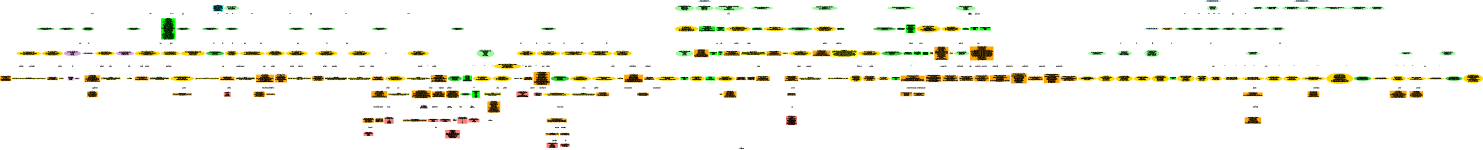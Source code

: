 // Copyright (c) 2019 Jeff Boody
//
// Permission is hereby granted, free of charge, to any person obtaining a
// copy of this software and associated documentation files (the "Software"),
// to deal in the Software without restriction, including without limitation
// the rights to use, copy, modify, merge, publish, distribute, sublicense,
// and/or sell copies of the Software, and to permit persons to whom the
// Software is furnished to do so, subject to the following conditions:
//
// The above copyright notice and this permission notice shall be included
// in all copies or substantial portions of the Software.
//
// THE SOFTWARE IS PROVIDED "AS IS", WITHOUT WARRANTY OF ANY KIND, EXPRESS OR
// IMPLIED, INCLUDING BUT NOT LIMITED TO THE WARRANTIES OF MERCHANTABILITY,
// FITNESS FOR A PARTICULAR PURPOSE AND NONINFRINGEMENT. IN NO EVENT SHALL THE
// AUTHORS OR COPYRIGHT HOLDERS BE LIABLE FOR ANY CLAIM, DAMAGES OR OTHER
// LIABILITY, WHETHER IN AN ACTION OF CONTRACT, TORT OR OTHERWISE, ARISING FROM,
// OUT OF OR IN CONNECTION WITH THE SOFTWARE OR THE USE OR OTHER DEALINGS IN
// THE SOFTWARE.

// sudo apt-get install graphviz
// xdot vkk.dot
digraph VULKAN_KIT
{
	label="Vulkan Kit";
	fontsize=20;
	size="10,1";
	ratio=fill;

	// handles
	VkPipelineLayout      [shape=box, fillcolor=yellow, style=filled, label="VkPipelineLayout\nA pipeline layout describes the complete set of uniform data that can be\naccessed by the pipeline. The pipeline layout consists of descriptor set layouts\nand push constant ranges (zero or more of each).\nA push constant is a uniform variable in a shader that can be used\njust like a member of a uniform block but is declared in the shader\nwith a push_constant modifier. Push constants are owned by Vulkan and\ncan be pushed into the pipeline directly from the command buffer\nrather than being backed by memory."];
	VkPipeline            [shape=box, fillcolor=yellow, style=filled, label="VkPipeline\nSee CH6"];
	VkDescriptorSetLayout [shape=box, fillcolor=yellow, style=filled, label="VkDescriptorSetLayout\nA descriptor set layout is defined by an array of zero or more descriptor\nbindings. Each individual binding represents a resource such as a\nuniform or sampler. The resource binding number corresponds to the same\nbinding number in the shader stages."];
	VkShaderModule        [shape=box, fillcolor=yellow, style=filled, label="VkShaderModule\nA shader module contains shader code defined in SPIR-V format."];
	VkCommandBuffer       [shape=box, fillcolor=yellow, style=filled, label="VkCommandBuffer\nCommand buffers are used to record commands that can subsequently be submitted to a device queue."];
	VkFramebuffer         [shape=box, fillcolor=yellow, style=filled, label="VkFramebuffer\nFramebuffers represent a collection of specific image attachments that\na render pass uses."];
	VkImageView           [shape=box, fillcolor=yellow, style=filled, label="VkImageView\nAn ImageView object represents a contiguous range of an image\nwith additional metadata to interpret the data."];
	VkDeviceMemory        [shape=box, fillcolor=yellow, style=filled, label="VkDeviceMemory\nA Vulkan device operates on data that must be stored in device memory\nwhich may be physically separate from CPU accessible memory"];
	VkImage               [shape=box, fillcolor=yellow, style=filled, label="VkImage\nImages represent multidimensional arrays of data\nwhich can be used for various purposes including\nattachments and textures."];
	VkInstance            [shape=box, fillcolor=yellow, style=filled, label="VkInstance\nAn instance is the top level handle to the Vulkan API which\nis used to enumerate physical devices attached and\nto create the window surface."];
	VkPhysicalDevice      [shape=box, fillcolor=yellow, style=filled, label="VkPhysicalDevice\nA physical device is a handle to the GPU that can be used to\nquery physical device properties, features and extensions\nand to create a logical device."];
	VkDevice              [shape=box, fillcolor=yellow, style=filled, label="VkDevice\nThe logical device for a particular physical device that\nrepresents a particular configuration of the physical device\nand queue(s) for submitting commands."];
	VkSurfaceKHR          [shape=box, fillcolor=yellow, style=filled, label="VkSurfaceKHR"];
	VkQueue               [shape=box, fillcolor=yellow, style=filled, label="VkQueue\nA queue is used to submit commands to its corresponding logical device."];
	VkPipelineCache       [shape=box, fillcolor=yellow, style=filled, label="VkPipelineCache\nA pipeline cache allows the result of the pipeline construction to be\nreused between pipelines and and between runs of the application.\ne.g. by storing compiled shaders in the pipeline cache data"];
	VkCommandPool         [shape=box, fillcolor=yellow, style=filled, label="VkCommandPool\nCommand pools are used to optimize allocations of command buffers.\nOperations involving command pools are NOT thread safe."];
	VkDescriptorPool      [shape=box, fillcolor=yellow, style=filled, label="VkDescriptorPool\nDescriptor pools are used to optimize allocations of descriptor sets.\nOperations involving descriptor pools are NOT thread safe."];
	VkFence               [shape=box, fillcolor=yellow, style=filled];
	VkSwapchainKHR        [shape=box, fillcolor=yellow, style=filled];
	VkRenderPass          [shape=box, fillcolor=yellow, style=filled, label="VkRenderPass\nA render pass describes how the collection of framebuffer attachments\nare used across the rendering subpasses."];
	VkSemaphore           [shape=box, fillcolor=yellow, style=filled];
	VkDescriptorSet       [shape=box, fillcolor=yellow, style=filled];
	VkBuffer              [shape=box, fillcolor=yellow, style=filled];
	VkSampler             [shape=box, fillcolor=yellow, style=filled];

	// SDL handles
	SDL_Window [shape=box, fillcolor=plum, style=filled];

	// enums
	VkImageAspectFlags    [shape=box, fillcolor=salmon, style=filled, label="VkImageAspectFlags\n(VK_IMAGE_ASPECT_*_BIT)\nCOLOR\nDEPTH\nSTENCIL"];
	VkImageLayout         [shape=box, fillcolor=salmon, style=filled, label="VkImageLayout\n(VK_IMAGE_LAYOUT_)\nUNDEFINED\nGENERAL\nCOLOR_ATTACHMENT\nDEPTH_STENCIL_ATTACHMENT_OPTIMAL\nDEPTH_STENCIL_READ_ONLY_OPTIMAL\nSHADER_READ_ONLY_OPTIMAL\nTRANSFER_SRC_OPTIMAL\nTRANSFER_DST_OPTIMAL\nPREINITIALIZED\nPRESENT_SRC_KHR"];
	VkMemoryPropertyFlags [shape=box, fillcolor=salmon, style=filled, label="VkMemoryPropertyFlags\n(VK_MEMORY_PROPERTY_*_BIT)\nDEVICE\nHOST_VISIBLE\nHOST_COHERENT\nHOST_CACHED\nLAZILY_ALLOCATED"];
	VkQueueFlags          [shape=box, fillcolor=salmon, style=filled, label="VkQueueFlags\n(VK_QUEUE_*_BIT)\nGRAPHICS\nCOMPUTE\nTRANSFER\nSPARSE_BINDING"];
	VkMemoryHeapFlagBits  [shape=box, fillcolor=salmon, style=filled, label="VkMemoryHeapFlagBits\n(VK_MEMORY_HEAP_*_BIT)\nDEVICE_LOCAL\nMULTI_INSTANCE"];
	VkDescriptorType      [shape=box, fillcolor=salmon, style=filled, label="VkDescriptorType\n(VK_DESCRIPTOR_TYPE_)\nSAMPLER\nSAMPLED_IMAGE\nCOMBINED_IMAGE_SAMPLER\nSTORAGE_IMAGE\nUNIFORM_TEXEL_BUFFER\nSTORAGE_TEXEL_BUFFER\nUNIFORM_BUFFER\nSTORAGE_BUFFER\nUNIFORM_BUFFER_DYNAMIC\nSTORAGE_BUFFER_DYNAMIC\nINPUT_ATTACHMENT"];
	VkPresentModeKHR      [shape=box, fillcolor=salmon, style=filled, label="VkPresentModeKHR\n(VK_PRESENT_MODE_*_KHR)\nIMMEDIATE\nMAILBOX\nFIFO\nFIFO_RELAXED\nSHARED_DEMAND_REFRESH\nSHARED_CONTINUOUS_REFRESH"];
	VkSharingMode         [shape=box, fillcolor=salmon, style=filled, label="VkSharingMode\n(VK_SHARING_MODE_)\nEXCLUSIVE\nCONCURRENT"];
	VkPipelineBindPoint   [shape=box, fillcolor=salmon, style=filled, label="VkPipelineBindPoint\n(VK_PIPELINE_BIND_POINT_*)\nGRAPHICS\nCOMPUTE"];
	VkAttachmentLoadOp    [shape=box, fillcolor=salmon, style=filled, label="VkAttachmentLoadOp\n(VK_ATTACHMENT_LOAD_OP_*)\nLOAD\nCLEAR\nDONT_CARE"];
	VkAttachmentStoreOp   [shape=box, fillcolor=salmon, style=filled, label="VkAttachmentStoreOp\n(VK_ATTACHMENT_STORE_OP_*)\nSTORE\nDONT_CARE"];
	VkSampleCountFlagBits [shape=box, fillcolor=salmon, style=filled, label="VkSampleCountFlagBits\n(VK_SAMPLE_COUNT_*_BIT)\n1\n2\n4\n8\n16\n32\n64"];
	VkImageViewType       [shape=box, fillcolor=salmon, style=filled, label="VkImageViewType\n(VK_IMAGE_VIEW_TYPE_*)\n1D\n2D\n3D\nCUBE\n1D_ARRAY\n2D_ARRAY\nCUBE_ARRAY"];

	// SDL enums
	SDL_WINDOW [shape=box, fillcolor=plum, style=filled, label="SDL_WINDOW_*\nFULLSCREEN\nRESIZABLE\nVULKAN\nSHOWN"];

	// vkk structures
	vkk_engine_t               [shape=box, fillcolor=green, style=filled, label="vkk_engine_t\nstruct android_app* app;\nSDL_Window* window;\nVkInstance instance;\nVkSurfaceKHR surface;\nVkPhysicalDevice physical_device;\nVkDevice device;\nuint32_t queue_family_index;\nVkQueue queue;\nVkPipelineCache pipeline_cache;\nVkCommandPool command_pool;\nuint32_t swapchain_frame;\nVkFormat swapchain_format;\nVkExtent2D swapchain_extent;\nVkColorSpaceKHR swapchain_color_space;\nuint32_t swapchain_image_count;\nVkSwapchainKHR swapchain;\nVkImage* swapchain_images;\nVkFence* swapchain_fences;\nVkRenderPass render_pass;\nint depth_transition;\nVkImage depth_image;\nVkDeviceMemory depth_memory;\nVkImageView depth_image_view;\nVkImageView* framebuffer_image_views;\nVkFramebuffer* framebuffers;\nVkCommandBuffer* command_buffers;\nuint32_t semaphore_index;\nVkSemaphore* semaphore_acquire;\nVkSemaphore* semaphore_submit;\ncc_map_t* shader_modules;"];
	vkk_buffer_t               [shape=box, fillcolor=green, style=filled, label="vkk_buffer_t\nint dynamic;\nsize_t size;\nVkBuffer* buffer;\nVkDeviceMemory* memory;"];
	vkk_image_t                [shape=box, fillcolor=green, style=filled, label="vkk_image_t\nuint32_t width;\nuint32_t height;\nint format;\nint transition;\nVkImage image;\nVkDeviceMemory memory;\nVkImageView image_view;"];
	vkk_sampler_t              [shape=box, fillcolor=green, style=filled, label="vkk_sampler_t\nVkSampler sampler;"];
	vkk_uniformSet_t           [shape=box, fillcolor=green, style=filled, label="vkk_uniformSet_t\nVkDescriptorSet* ds_array;\nvkk_uniformSetFactory_t* usf;"];
	vkk_uniformSetFactory_t    [shape=box, fillcolor=green, style=filled, label="vkk_uniformSetFactory_t\nint dynamic;\nuint32_t ds_available;\nVkDescriptorSetLayout ds_layout;\ncc_list_t* dp_list;\ncc_list_t* us_list;\nchar type_count[VKK_UNIFORM_TYPE_COUNT];"];
	vkk_pipelineLayout_t       [shape=box, fillcolor=green, style=filled, label="vkk_pipelineLayout_t\nVkPipelineLayout pl;"];
	vkk_graphicsPipeline_t     [shape=box, fillcolor=green, style=filled, label="vkk_graphicsPipeline_t\nVkPipeline pipeline;"];
	vkk_graphicsPipelineInfo_t [shape=box, fillcolor=green, style=filled, label="vkk_graphicsPipelineInfo_t\nvkk_pipelineLayout_t* pl;\nconst char* vs;\nconst char* fs;\nuint32_t vb_count;\nvkk_vertexBufferInfo_t* vbi;\nint primitive;\nint primitive_restart;\nint cull_back;\nint depth_test;\nint depth_write;\nint blend_mode;"];
	VKK_BUFFER_USAGE           [shape=box, fillcolor=green, style=filled, label="VKK_BUFFER_USAGE\nUNIFORM\nVERTEX\nCOUNT"];
	VKK_BLEND_MODE             [shape=box, fillcolor=green, style=filled, label="VKK_BLEND_MODE\nDISABLED\nONE_MINUS_SRC_ALPHA"];
	VKK_PRIMITIVE              [shape=box, fillcolor=green, style=filled, label="VKK_PRIMITIVE\nTRIANGLE_LIST\nTRIANGLE_STRIP\nTRIANGLE_FAN"];
	VKK_VERTEX_FORMAT          [shape=box, fillcolor=green, style=filled, label="VKK_VERTEX_FORMAT\nFLOAT\nINT\nSHORT"];
	VKK_INDEX_TYPE             [shape=box, fillcolor=green, style=filled, label="VKK_INDEX_TYPE\nUSHORT\nUINT"];
	VKK_STAGE                  [shape=box, fillcolor=green, style=filled, label="VKK_STAGE\nDEPTH\nVS\nFS\nVSFS"];
	VKK_UNIFORM_TYPE           [shape=box, fillcolor=green, style=filled, label="VKK_UNIFORM_TYPE\nBUFFER\nSAMPLER\nCOUNT"];
	VKK_IMAGE_FORMAT           [shape=box, fillcolor=green, style=filled, label="VKK_IMAGE_FORMAT\nRGBA4444\nRGB565\nRGBA5551\nR8\nRG88\nRGB888\nRGBA8888\nDEPTH\nCOUNT"];
	VKK_SAMPLER_FILTER         [shape=box, fillcolor=green, style=filled, label="VKK_SAMPLER_FILTER\nNEAREST\nLINEAR\nCOUNT"];
	VKK_SAMPLER_MIPMAP_MODE    [shape=box, fillcolor=green, style=filled, label="VKK_SAMPLER_MIPMAP_MODE\nNEAREST\nLINEAR\nCOUNT"];
	vkk_vertexBufferInfo_t     [shape=box, fillcolor=green, style=filled, label="vkk_vertexBufferInfo_t\nuint32_t location;\nuint32_t components;\nint format;"];
	vkk_uniformBinding_t       [shape=box, fillcolor=green, style=filled, label="vkk_uniformBinding_t\nuint32_t binding;\nint type;\nint stage;\nvkk_sampler_t* sampler;"];

	// my app structures
	my_app_t [shape=box, fillcolor=cyan, style=filled, label="my_app_t\nvkk_engine_t* engine;\nvkk_buffer_t* uniform_buffer;\nvkk_buffer_t* vertex_buffer;\nvkk_image_t* texture_image;\nvkk_uniformSetFactory_t* usf;\nvkk_uniformSet_t* us;\nvkk_pipelineLayout_t* pl;\nvkk_graphicsPipeline_t* gp;\n"];

	// structures
	VkPipelineLayoutCreateInfo             [shape=box, fillcolor=orange, style=filled, label="VkPipelineLayoutCreateInfo\nVkStructureType sType;\nconst void* pNext;\nVkPipelineLayoutCreateFlags flags;\nuint32_t setLayoutCount;\nconst VkDescriptorSetLayout* pSetLayouts;\nuint32_t pushConstantRangeCount;\nconst VkPushConstantRange* pPushConstantRanges;"];
	VkPipelineDynamicStateCreateInfo       [shape=box, fillcolor=orange, style=filled, label="VkPipelineDynamicStateCreateInfo\nVkStructureType sType;\nconst void* pNext;\nVkPipelineDynamicStateCreateFlags flags;\nuint32_t dynamicStateCount;\nconst VkDynamicState* pDynamicStates;"];
	VkPipelineColorBlendStateCreateInfo    [shape=box, fillcolor=orange, style=filled, label="VkPipelineColorBlendStateCreateInfo\nVkStructureType sType;\nconst void* pNext;\nVkPipelineColorBlendStateCreateFlags flags;\nVkBool32 logicOpEnable;\nVkLogicOp logicOp;\nuint32_t attachmentCount;\nconst VkPipelineColorBlendAttachmentState* pAttachments;\nfloat blendConstants[4];"];
	VkPipelineDepthStencilStateCreateInfo  [shape=box, fillcolor=orange, style=filled, label="VkPipelineDepthStencilStateCreateInfo\nVkStructureType sType;\nconst void* pNext;\nVkPipelineDepthStencilStateCreateFlags flags;\nVkBool32 depthTestEnable;\nVkBool32 depthWriteEnable;\nVkCompareOp depthCompareOp;\nVkBool32 depthBoundsTestEnable;\nVkBool32 stencilTestEnable;\nVkStencilOpState front;\nVkStencilOpState back;\nfloat minDepthBounds;\nfloat maxDepthBounds;"];
	VkPipelineMultisampleStateCreateInfo   [shape=box, fillcolor=orange, style=filled, label="VkPipelineMultisampleStateCreateInfo\nVkStructureType sType;\nconst void* pNext;\nVkPipelineMultisampleStateCreateFlags flags;\nVkSampleCountFlagBits rasterizationSamples;\nVkBool32 sampleShadingEnable;\nfloat minSampleShading;\nconst VkSampleMask(uint32_t)* pSampleMask;\nVkBool32 alphaToCoverageEnable;\nVkBool32 alphaToOneEnable;"];
	VkPipelineRasterizationStateCreateInfo [shape=box, fillcolor=orange, style=filled, label="VkPipelineRasterizationStateCreateInfo\nVkStructureType sType;\nconst void* pNext;\nVkPipelineRasterizationStateCreateFlags flags;\nVkBool32 depthClampEnable;\nVkBool32 rasterizerDiscardEnable;\nVkPolygonMode polygonMode;\nVkCullModeFlags cullMode;\nVkFrontFace frontFace;\nVkBool32 depthBiasEnable;\nfloat depthBiasConstantFactor;\nfloat depthBiasClamp;\nfloat depthBiasSlopeFactor;\nfloat lineWidth;"];
	VkPipelineViewportStateCreateInfo      [shape=box, fillcolor=orange, style=filled, label="VkPipelineViewportStateCreateInfo\nVkStructureType sType;\nconst void* pNext;\nVkPipelineViewportStateCreateFlags flags;\nuint32_t viewportCount;\nconst VkViewport* pViewports;\nuint32_t scissorCount;\nconst VkRect2D* pScissors;"];
	VkPipelineTessellationStateCreateInfo  [shape=box, fillcolor=orange, style=filled, label="VkPipelineTessellationStateCreateInfo\nVkStructureType sType;\nconst void* pNext;\nVkPipelineTessellationStateCreateFlags flags;\nuint32_t patchControlPoints;"];
	VkPipelineInputAssemblyStateCreateInfo [shape=box, fillcolor=orange, style=filled, label="VkPipelineInputAssemblyStateCreateInfo\nVkStructureType sType;\nconst void* pNext;\nVkPipelineInputAssemblyStateCreateFlags flags;\nVkPrimitiveTopology topology;\nVkBool32 primitiveRestartEnable;"];
	VkPipelineVertexInputStateCreateInfo   [shape=box, fillcolor=orange, style=filled, label="VkPipelineVertexInputStateCreateInfo\nVkStructureType sType;\nconst void* pNext;\nVkPipelineVertexInputStateCreateFlags flags;\nuint32_t vertexBindingDescriptionCount;\nconst VkVertexInputBindingDescription* pVertexBindingDescriptions;\nuint32_t vertexAttributeDescriptionCount;\nconst VkVertexInputAttributeDescription* pVertexAttributeDescriptions;"];
	VkPipelineShaderStageCreateInfo        [shape=box, fillcolor=orange, style=filled, label="VkPipelineShaderStageCreateInfo\nVkStructureType sType;\nconst void* pNext;\nVkPipelineShaderStageCreateFlags flags;\nVkShaderStageFlagBits stage;\nVkShaderModule module;\nconst char* pName;\nconst VkSpecializationInfo* pSpecializationInfo;"];
	VkGraphicsPipelineCreateInfo           [shape=box, fillcolor=orange, style=filled, label="VkGraphicsPipelineCreateInfo\nVkStructureType sType;\nconst void* pNext;\nVkPipelineCreateFlags flags;\nuint32_t stageCount;\nconst VkPipelineShaderStageCreateInfo* pStages;\nconst VkPipelineVertexInputStateCreateInfo* pVertexInputState;\nconst VkPipelineInputAssemblyStateCreateInfo* pInputAssemblyState;\nconst VkPipelineTessellationStateCreateInfo* pTessellationState;\nconst VkPipelineViewportStateCreateInfo* pViewportState;\nconst VkPipelineRasterizationStateCreateInfo* pRasterizationState;\nconst VkPipelineMultisampleStateCreateInfo* pMultisampleState;\nconst VkPipelineDepthStencilStateCreateInfo* pDepthStencilState;\nconst VkPipelineColorBlendStateCreateInfo* pColorBlendState;\nconst VkPipelineDynamicStateCreateInfo* pDynamicState;\nVkPipelineLayout layout;\nVkRenderPass renderPass;\nuint32_t subpass;\nVkPipeline basePipelineHandle;\nint32_t basePipelineIndex;"];
	VkDescriptorSetLayoutBinding           [shape=box, fillcolor=orange, style=filled, label="VkDescriptorSetLayoutBinding\nuint32_t binding;\nVkDescriptorType descriptorType;\nuint32_t descriptorCount;\nVkShaderStageFlags stageFlags;\nconst VkSampler* pImmutableSamplers;"];
	VkDescriptorSetLayoutCreateInfo        [shape=box, fillcolor=orange, style=filled, label="VkDescriptorSetLayoutCreateInfo\nVkStructureType sType;\nconst void* pNext;\nVkDescriptorSetLayoutCreateFlags flags;\nuint32_t bindingCount;\nconst VkDescriptorSetLayoutBinding* pBindings;"];
	VkShaderModuleCreateInfo               [shape=box, fillcolor=orange, style=filled, label="VkShaderModuleCreateInfo\nVkStructureType sType;\nconst void* pNext;\nVkShaderModuleCreateFlags flags;\nsize_t codeSize;\nconst uint32_t* pCode;"];
	VkCommandBufferAllocateInfo            [shape=box, fillcolor=orange, style=filled, label="VkCommandBufferAllocateInfo\nsType\nVkStructureType sType;\nconst void* pNext;\nVkCommandPool commandPool;\nVkCommandBufferLevel level;\nuint32_t commandBufferCount;"];
	VkFramebufferCreateInfo                [shape=box, fillcolor=orange, style=filled, label="VkFramebufferCreateInfo\nsType\nVkStructureType sType;\nconst void* pNext;\nVkFramebufferCreateFlags flags;\nVkRenderPass renderPass;\nuint32_t attachmentCount;\nconst VkImageView* pAttachments;\nuint32_t width;\nuint32_t height;\nuint32_t layers;"];
	VkMemoryRequirements                   [shape=box, fillcolor=orange, style=filled, label="VkMemoryRequirements\nVkDeviceSize(uint64_t) size;\nVkDeviceSize(uint64_t) alignment;\nuint32_t memoryTypeBits;"];
	VkImageSubresourceRange                [shape=box, fillcolor=orange, style=filled, label="VkImageSubresourceRange\nVkImageAspectFlags aspectMask;\nuint32_t baseMipLevel;\nuint32_t levelCount;\nuint32_t baseArrayLayer;\nuint32_t layerCount;"];
	VkComponentMapping                     [shape=box, fillcolor=orange, style=filled, label="VkComponentMapping\nVkComponentSwizzle r;\nVkComponentSwizzle g;\nVkComponentSwizzle b;\nVkComponentSwizzle a;"];
	VkImageViewCreateInfo                  [shape=box, fillcolor=orange, style=filled, label="VkImageViewCreateInfo\nVkStructureType sType;\nconst void* pNext;\nVkImageViewCreateFlags flags;\nVkImage image;\nVkImageViewType viewType;\nVkFormat format;\nVkComponentMapping components;\nVkImageSubresourceRange subresourceRange;"];
	VkMemoryAllocateInfo                   [shape=box, fillcolor=orange, style=filled, label="VkMemoryAllocateInfo\nVkStructureType sType;\nconst void* pNext;\nVkDeviceSize(uint64_t) allocationSize;\nuint32_t memoryTypeIndex;"];
	VkImageCreateInfo                      [shape=box, fillcolor=orange, style=filled, label="VkImageCreateInfo\nVkStructureType sType;\nconst void* pNext;\nVkImageCreateFlags flags;\nVkImageType imageType;\nVkFormat format;\nVkExtent3D extent;\nuint32_t mipLevels;\nuint32_t arrayLayers;\nVkSampleCountFlagBits samples;\nVkImageTiling tiling;\nVkImageUsageFlags usage;\nVkSharingMode sharingMode;\nuint32_t queueFamilyIndexCount;\nconst uint32_t* pQueueFamilyIndices;\nVkImageLayout initialLayout;"];
	VkAttachmentReference                  [shape=box, fillcolor=orange, style=filled, label="VkAttachmentReference\nuint32_t attachment; (index into VkRenderPassCreateInfo.pAttachments)\nVkImageLayout layout;"];
	VkSubpassDependency                    [shape=box, fillcolor=orange, style=filled, label="VkSubpassDependency\nuint32_t srcSubpass;\nuint32_t dstSubpass;\nVkPipelineStageFlags srcStageMask;\nVkPipelineStageFlags dstStageMask;\nVkAccessFlags srcAccessMask;\nVkAccessFlags dstAccessMask;\nVkDependencyFlags dependencyFlags;"];
	VkSubpassDescription                   [shape=box, fillcolor=orange, style=filled, label="VkSubpassDescription\nVkSubpassDescriptionFlags flags;\nVkPipelineBindPoint pipelineBindPoint;\nuint32_t inputAttachmentCount;\nconst VkAttachmentReference* pInputAttachments;\nuint32_t colorAttachmentCount;\nconst VkAttachmentReference* pColorAttachments;\nconst VkAttachmentReference* pResolveAttachments;\nconst VkAttachmentReference* pDepthStencilAttachment;\nuint32_t preserveAttachmentCount;\nconst uint32_t* pPreserveAttachments;"];
	VkAttachmentDescription                [shape=box, fillcolor=orange, style=filled, label="VkAttachmentDescription\nVkAttachmentDescriptionFlags flags;\nVkFormat format;\nVkSampleCountFlagBits samples;\nVkAttachmentLoadOp loadOp;\nVkAttachmentStoreOp storeOp;\nVkAttachmentLoadOp stencilLoadOp;\nVkAttachmentStoreOp stencilStoreOp;\nVkImageLayout initialLayout;\nVkImageLayout finalLayout;"];
	VkRenderPassCreateInfo                 [shape=box, fillcolor=orange, style=filled, label="VkRenderPassCreateInfo\nVkStructureType sType;\nconst void* pNext;\nVkRenderPassCreateFlags flags;\nuint32_t attachmentCount;\nconst VkAttachmentDescription* pAttachments;\nuint32_t subpassCount;\nconst VkSubpassDescription* pSubpasses;\nuint32_t dependencyCount;\nconst VkSubpassDependency* pDependencies;"];
	VkSurfaceFormatKHR                     [shape=box, fillcolor=orange, style=filled, label="VkSurfaceFormatKHR\nVkFormat format;\nVkColorSpaceKHR colorSpace;"];
	VkSurfaceCapabilitiesKHR               [shape=box, fillcolor=orange, style=filled, label="VkSurfaceCapabilitiesKHR\nuint32_t minImageCount;\nuint32_t maxImageCount;\nVkExtent2D currentExtent;\nVkExtent2D minImageExtent;\nVkExtent2D maxImageExtent;\nuint32_t maxImageArrayLayers;\nVkSurfaceTransformFlagsKHR supportedTransforms;\nVkSurfaceTransformFlagBitsKHR currentTransform;\nVkCompositeAlphaFlagsKHR supportedCompositeAlpha;\nVkImageUsageFlags supportedUsageFlags;"];
	VkInstanceCreateInfo                   [shape=box, fillcolor=orange, style=filled, label="VkInstanceCreateInfo\nVkStructureType sType;\nconst void* pNext;\nVkInstanceCreateFlags flags;\nconst VkApplicationInfo* pApplicationInfo;\nuint32_t enabledLayerCount;\nconst char* const* ppEnabledLayerNames;\nuint32_t enabledExtensionCount;\nconst char* const* ppEnabledExtensionNames;"];
	VkApplicationInfo                      [shape=box, fillcolor=orange, style=filled, label="VkApplicationInfo\nVkStructureType sType;\nconst void* pNext;\nconst char* pApplicationName;\nuint32_t applicationVersion;\nconst char* pEngineName;\nuint32_t engineVersion;\nuint32_t apiVersion;"];
	VkPhysicalDeviceFeatures               [shape=box, fillcolor=orange, style=filled, label="VkPhysicalDeviceFeatures"];
	VkPhysicalDeviceMemoryProperties       [shape=box, fillcolor=orange, style=filled, label="VkPhysicalDeviceMemoryProperties\nuint32_t memoryTypeCount;\nVkMemoryType memoryTypes[VK_MAX_MEMORY_TYPES];\nuint32_t memoryHeapCount;\nVkMemoryHeap memoryHeaps[VK_MAX_MEMORY_HEAPS];"]
	VkMemoryType                           [shape=box, fillcolor=orange, style=filled, label="VkMemoryType\nVkMemoryPropertyFlags propertyFlags;\nuint32_t heapIndex;"];
	VkMemoryHeap                           [shape=box, fillcolor=orange, style=filled, label="VkMemoryHeap\nVkDeviceSize(uint64_t) size;\nVkMemoryHeapFlags flags;"];
	VkQueueFamilyProperties                [shape=box, fillcolor=orange, style=filled, label="VkQueueFamilyProperties\nVkQueueFlags queueFlags;\nuint32_t queueCount;\nuint32_t timestampValidBits;\nVkExtent3D minImageTransferGranularity;"];
	VkDeviceCreateInfo                     [shape=box, fillcolor=orange, style=filled, label="VkDeviceCreateInfo\nVkStructureType sType;\nconst void* pNext;\nVkDeviceCreateFlags flags;\nuint32_t queueCreateInfoCount;\nconst VkDeviceQueueCreateInfo* pQueueCreateInfos;\nuint32_t enabledLayerCount;\nconst char* const* ppEnabledLayerNames;\nuint32_t enabledExtensionCount;\nconst char* const* ppEnabledExtensionNames;\nconst VkPhysicalDeviceFeatures* pEnabledFeatures;"];
	VkDeviceQueueCreateInfo                [shape=box, fillcolor=orange, style=filled, label="VkDeviceQueueCreateInfo\nVkStructureType sType;\nconst void* pNext;\nVkDeviceQueueCreateFlags flags;\nuint32_t queueFamilyIndex;\nuint32_t queueCount;\nconst float* pQueuePriorities;"];
	VkExtensionProperties                  [shape=box, fillcolor=orange, style=filled, label="VkExtensionProperties\nchar extensionName[VK_MAX_EXTENSION_NAME_SIZE];\nuint32_t specVersion;"];
	VkAndroidSurfaceCreateInfoKHR          [shape=box, fillcolor=orange, style=filled, label="VkAndroidSurfaceCreateInfoKHR\nVkStructureType sType;\nconst void* pNext;\nVkAndroidSurfaceCreateFlagsKHR flags;\nstruct ANativeWindow* window;"];
	VkPipelineCacheCreateInfo              [shape=box, fillcolor=orange, style=filled, label="VkPipelineCacheCreateInfo\nVkStructureType sType;\nconst void* pNext;\nVkPipelineCacheCreateFlags flags;\nsize_t initialDataSize;\nconst void* pInitialData;"];
	VkCommandPoolCreateInfo                [shape=box, fillcolor=orange, style=filled, label="VkCommandPoolCreateInfo\nVkStructureType sType;\nconst void* pNext;\nVkCommandPoolCreateFlags flags;\nuint32_t queueFamilyIndex;"];
	VkDescriptorPoolCreateInfo             [shape=box, fillcolor=orange, style=filled, label="VkDescriptorPoolCreateInfo\nVkStructureType sType;\nconst void* pNext;\nVkDescriptorPoolCreateFlags flags;\nuint32_t maxSets;\nuint32_t poolSizeCount;\nconst VkDescriptorPoolSize* pPoolSizes;"];
	VkDescriptorPoolSize                   [shape=box, fillcolor=orange, style=filled, label="VkDescriptorPoolSize\nVkDescriptorType type;\nuint32_t descriptorCount;"];
	VkSwapchainCreateInfoKHR               [shape=box, fillcolor=orange, style=filled, label="VkSwapchainCreateInfoKHR\nVkStructureType sType;\nconst void* pNext;\nVkSwapchainCreateFlagsKHR flags;\nVkSurfaceKHR surface;\nuint32_t minImageCount;\nVkFormat imageFormat;\nVkColorSpaceKHR imageColorSpace;\nVkExtent2D imageExtent;\nuint32_t imageArrayLayers;\nVkImageUsageFlags imageUsage;\nVkSharingMode imageSharingMode;\nuint32_t queueFamilyIndexCount;\nconst uint32_t* pQueueFamilyIndices;\nVkSurfaceTransformFlagBitsKHR preTransform;\nVkCompositeAlphaFlagBitsKHR compositeAlpha;\nVkPresentModeKHR presentMode;\nVkBool32 clipped;\nVkSwapchainKHR oldSwapchain;"];
	VkFenceCreateInfo                      [shape=box, fillcolor=orange, style=filled, label="VkFenceCreateInfo\nVkStructureType sType;\nconst void* pNext;\nVkFenceCreateFlags flags;"];
	VkSemaphoreCreateInfo                  [shape=box, fillcolor=orange, style=filled, label="VkSemaphoreCreateInfo\nVkStructureType sType;\nconst void* pNext;\nVkSemaphoreCreateFlags flags;"];
	VkSamplerCreateInfo                    [shape=box, fillcolor=orange, style=filled, label="VkSamplerCreateInfo\nVkStructureType sType;\nconst void* pNext;\nVkSamplerCreateFlags flags;\nVkFilter magFilter;\nVkFilter minFilter;\nVkSamplerMipmapMode mipmapMode;\nVkSamplerAddressMode addressModeU;\nVkSamplerAddressMode addressModeV;\nVkSamplerAddressMode addressModeW;\nfloat mipLodBias;\nVkBool32 anisotropyEnable;\nfloat maxAnisotropy;\nVkBool32 compareEnable;\nVkCompareOp compareOp;\nfloat minLod;\nfloat maxLod;\nVkBorderColor borderColor;\nVkBool32 unnormalizedCoordinates;"];
	VkPresentInfoKHR                       [shape=box, fillcolor=orange, style=filled, label="VkPresentInfoKHR\nVkStructureType sType;\nconst void* pNext;\nuint32_t waitSemaphoreCount;\nconst VkSemaphore* pWaitSemaphores;\nuint32_t swapchainCount;\nconst VkSwapchainKHR* pSwapchains;\nconst uint32_t* pImageIndices;\nVkResult* pResults;"];
	VkSubmitInfo                           [shape=box, fillcolor=orange, style=filled, label=" VkSubmitInfo\nVkStructureType sType;\nconst void* pNext;\nuint32_t waitSemaphoreCount;\nconst VkSemaphore* pWaitSemaphores;\nconst VkPipelineStageFlags* pWaitDstStageMask;\nuint32_t commandBufferCount;\nconst VkCommandBuffer* pCommandBuffers;\nuint32_t signalSemaphoreCount;\nconst VkSemaphore* pSignalSemaphores;"];
	VkRenderPassBeginInfo                  [shape=box, fillcolor=orange, style=filled, label="VkRenderPassBeginInfo\nVkStructureType sType;\nconst void* pNext;\nVkRenderPass renderPass;\nVkFramebuffer framebuffer;\nVkRect2D renderArea;\nuint32_t clearValueCount;\nconst VkClearValue* pClearValues;"];
	VkCommandBufferBeginInfo               [shape=box, fillcolor=orange, style=filled, label="VkCommandBufferBeginInfo\nVkStructureType sType;\nconst void* pNext;\nVkCommandBufferUsageFlags flags;\nconst VkCommandBufferInheritanceInfo* pInheritanceInfo;"];
	VkCommandBufferInheritanceInfo         [shape=box, fillcolor=orange, style=filled, label="VkCommandBufferInheritanceInfo\nVkStructureType sType;\nconst void* pNext;\nVkRenderPass renderPass;\nuint32_t subpass;\nVkFramebuffer framebuffer;\nVkBool32 occlusionQueryEnable;\nVkQueryControlFlags queryFlags;\nVkQueryPipelineStatisticFlags pipelineStatistics;"];
	VkDescriptorSetAllocateInfo            [shape=box, fillcolor=orange, style=filled, label="VkDescriptorSetAllocateInfo\nVkStructureType sType;\nconst void* pNext;\nVkDescriptorPool descriptorPool;\nuint32_t uniformSetCount;\nconst VkDescriptorSetLayout* pSetLayouts;"];
	VkDescriptorBufferInfo                 [shape=box, fillcolor=orange, style=filled, label="VkDescriptorBufferInfo\nVkBuffer buffer;\nVkDeviceSize offset;\nVkDeviceSize range;"];
	VkDescriptorImageInfo                  [shape=box, fillcolor=orange, style=filled, label="VkDescriptorImageInfo\nVkSampler sampler;\nVkImageView imageView;\nVkImageLayout imageLayout;"];
	VkWriteDescriptorSet                   [shape=box, fillcolor=orange, style=filled, label="VkWriteDescriptorSet\nVkStructureType sType;\nconst void* pNext;\nVkDescriptorSet dstSet;\nuint32_t dstBinding;\nuint32_t dstArrayElement;\nuint32_t descriptorCount;\nVkDescriptorType descriptorType;\nconst VkDescriptorImageInfo* pImageInfo;\nconst VkDescriptorBufferInfo* pBufferInfo;\nconst VkBufferView* pTexelBufferView;"];
	VkBufferCreateInfo                     [shape=box, fillcolor=orange, style=filled, label="VkBufferCreateInfo\nVkStructureType sType;\nconst void* pNext;\nVkBufferCreateFlags flags;\nVkDeviceSize size;\nVkBufferUsageFlags usage;\nVkSharingMode sharingMode;\nuint32_t queueFamilyIndexCount;\nconst uint32_t* pQueueFamilyIndices;"];
	VkVertexInputBindingDescription        [shape=box, fillcolor=orange, style=filled, label="VkVertexInputBindingDescription\nuint32_t binding;\nuint32_t stride;\nVkVertexInputRate inputRate;"];
	VkVertexInputAttributeDescription      [shape=box, fillcolor=orange, style=filled, label="VkVertexInputAttributeDescription\nuint32_t location;\nuint32_t binding;\nVkFormat format;\nuint32_t offset;"];

	// functions
	vkCreatePipelineLayout                    [fillcolor=gold, style=filled, label="VkResult vkCreatePipelineLayout(\nVkDevice device,\nconst VkPipelineLayoutCreateInfo* pCreateInfo,\nconst VkAllocationCallbacks* pAllocator,\nVkPipelineLayout* pPipelineLayout);"];
	vkCreateGraphicsPipelines                 [fillcolor=gold, style=filled, label="VkResult vkCreateGraphicsPipelines(\nVkDevice device,\nVkPipelineCache pipelineCache,\nuint32_t createInfoCount,\nconst VkGraphicsPipelineCreateInfo* pCreateInfos,\nconst VkAllocationCallbacks* pAllocator,\nVkPipeline* pPipelines);"];
	vkCreateDescriptorSetLayout               [fillcolor=gold, style=filled, label="VkResult vkCreateDescriptorSetLayout(\nVkDevice device,\nconst VkDescriptorSetLayoutCreateInfo* pCreateInfo,\nconst VkAllocationCallbacks* pAllocator,\nVkDescriptorSetLayout* pSetLayout);"];
	vkCreateShaderModule                      [fillcolor=gold, style=filled, label="VkResult vkCreateShaderModule(\nVkDevice device,\nconst VkShaderModuleCreateInfo* pCreateInfo,\nconst VkAllocationCallbacks* pAllocator;\nVkShaderModule* pShaderModule);"];
	vkAllocateCommandBuffers                  [fillcolor=gold, style=filled, label="VkResult vkAllocateCommandBuffers(\nVkDevice device,\nconst VkCommandBufferAllocateInfo* pAllocateInfo,\nVkCommandBuffer* pCommandBuffers);"];
	vkCreateFramebuffer                       [fillcolor=gold, style=filled, label="VkResult vkCreateFramebuffer(\nVkDevice device,\nconst VkFramebufferCreateInfo* pCreateInfo,\nconst VkAllocationCallbacks* pAllocator,\nVkFramebuffer* pFramebuffer);"];
	vkGetImageMemoryRequirements              [fillcolor=gold, style=filled, label="void vkGetImageMemoryRequirements(\nVkDevice device,\nVkImage image,\nVkMemoryRequirements* pMemoryRequirements);"];
	vkBindImageMemory                         [fillcolor=gold, style=filled, label="VkResult vkBindImageMemory(\nVkDevice device,\nVkImage image,\nVkDeviceMemory memory,\nVkDeviceSize(uint64_t) memoryOffset);"];
	vkCreateImageView                         [fillcolor=gold, style=filled, label="VkResult vkCreateImageView(\nVkDevice device,\nconst VkImageViewCreateInfo* pCreateInfo,\nconst VkAllocationCallbacks* pAllocator,\nVkImageView* pView);"];
	vkAllocateMemory                          [fillcolor=gold, style=filled, label="VkResult vkAllocateMemory(\nVkDevice device,\nconst VkMemoryAllocateInfo* pAllocateInfo,\nconst VkAllocationCallbacks* pAllocator,\nVkDeviceMemory* pMemory);"];
	vkGetPhysicalDeviceSurfaceCapabilitiesKHR [fillcolor=gold, style=filled, label="VkResult vkGetPhysicalDeviceSurfaceCapabilitiesKHR(\nVkPhysicalDevice physicalDevice,\nVkSurfaceKHR surface,\nVkSurfaceCapabilitiesKHR* pSurfaceCapabilities);"];
	vkGetSwapchainImagesKHR                   [fillcolor=gold, style=filled, label="VkResult vkGetSwapchainImagesKHR(\nVkDevice device,\nVkSwapchainKHR swapchain,\nuint32_t* pSwapchainImageCount,\nVkImage* pSwapchainImages);"];
	vkGetPhysicalDeviceSurfaceFormatsKHR      [fillcolor=gold, style=filled, label="VkResult vkGetPhysicalDeviceSurfaceFormatsKHR(\nVkPhysicalDevice physicalDevice,\nVkSurfaceKHR surface,\nuint32_t* pSurfaceFormatCount,\nVkSurfaceFormatKHR* pSurfaceFormats);"];
	vkCreateInstance                          [fillcolor=gold, style=filled, label="VkResult vkCreateInstance(\nconst VkInstanceCreateInfo* pCreateInfo,\nconst VkAllocationCallbacks* pAllocator,\nVkInstance* pInstance);"];
	vkEnumeratePhysicalDevices                [fillcolor=gold, style=filled, label="VkResult vkEnumeratePhysicalDevices(\nVkInstance instance,\nuint32_t* pPhysicalDeviceCount,\nVkPhysicalDevice* pPhysicalDevices);"];
	vkGetPhysicalDeviceMemoryProperties       [fillcolor=gold, style=filled, label="void vkGetPhysicalDeviceMemoryProperties(\nVkPhysicalDevice physicalDevice,\nVkPhysicalDeviceMemoryProperties* pMemoryProperties);"];
	vkGetPhysicalDeviceQueueFamilyProperties  [fillcolor=gold, style=filled, label="void vkGetPhysicalDeviceQueueFamilyProperties(\nVkPhysicalDevice physicalDevice,\nuint32_t* pQueueFamilyPropertyCount,\nVkQueueFamilyProperties* pQueueFamilyProperties);"];
	vkCreateDevice                            [fillcolor=gold, style=filled, label="VkResult vkCreateDevice(\nVkPhysicalDevice physicalDevice,\nconst VkDeviceCreateInfo* pCreateInfo,\nconst VkAllocationCallbacks* pAllocator,\nVkDevice* pDevice);"];
	vkEnumerateDeviceExtensionProperties      [fillcolor=gold, style=filled, label="VkResult vkEnumerateDeviceExtensionProperties(\nVkPhysicalDevice physicalDevice,\nconst char* pLayerName,\nuint32_t* pPropertyCount,\nVkExtensionProperties* pProperties);"];
	vkDeviceWaitIdle                          [fillcolor=gold, style=filled, label="VkResult vkDeviceWaitIdle(\nVkDevice device);"];
	vkCreateAndroidSurfaceKHR                 [fillcolor=gold, style=filled, label="VkResult vkCreateAndroidSurfaceKHR(\nVkInstance instance,\nconst VkAndroidSurfaceCreateInfoKHR* pCreateInfo,\nconst VkAllocationCallbacks* pAllocator,\nVkSurfaceKHR* pSurface);"];
	vkGetPhysicalDeviceSurfaceSupportKHR      [fillcolor=gold, style=filled, label="VkResult vkGetPhysicalDeviceSurfaceSupportKHR(\nVkPhysicalDevice physicalDevice,\nuint32_t queueFamilyIndex,\nVkSurfaceKHR surface,\nVkBool32* pSupported);"];
	vkGetDeviceQueue                          [fillcolor=gold, style=filled, label="void vkGetDeviceQueue(\nVkDevice device,\nuint32_t queueFamilyIndex,\nuint32_t queueIndex,\nVkQueue* pQueue);"]
	vkCreatePipelineCache                     [fillcolor=gold, style=filled, label="VkResult vkCreatePipelineCache(\nVkDevice device,\nconst VkPipelineCacheCreateInfo* pCreateInfo,\nconst VkAllocationCallbacks* pAllocator,\nVkPipelineCache* pPipelineCache);"];
	vkCreateCommandPool                       [fillcolor=gold, style=filled, label="VkResult vkCreateCommandPool(\nVkDevice device,\nconst VkCommandPoolCreateInfo* pCreateInfo,\nconst VkAllocationCallbacks* pAllocator,\nVkCommandPool* pCommandPool);"];
	vkCreateDescriptorPool                    [fillcolor=gold, style=filled, label="VkResult vkCreateDescriptorPool(\nVkDevice device,\nconst VkDescriptorPoolCreateInfo* pCreateInfo,\nconst VkAllocationCallbacks* pAllocator,\nVkDescriptorPool* pDescriptorPool);"];
	vkCreateSwapchainKHR                      [fillcolor=gold, style=filled, label="VkResult vkCreateSwapchainKHR(\nVkDevice device,\nconst VkSwapchainCreateInfoKHR* pCreateInfo,\nconst VkAllocationCallbacks* pAllocator,\nVkSwapchainKHR* pSwapchain);"];
	vkGetPhysicalDeviceSurfacePresentModesKHR [fillcolor=gold, style=filled, label="VkResult vkGetPhysicalDeviceSurfacePresentModesKHR(\nVkPhysicalDevice physicalDevice,\nVkSurfaceKHR surface,\nuint32_t* pPresentModeCount,\nVkPresentModeKHR* pPresentModes);"];
	vkCreateFence                             [fillcolor=gold, style=filled, label="VkResult vkCreateFence(\nVkDevice device,\nconst VkFenceCreateInfo* pCreateInfo,\nconst VkAllocationCallbacks* pAllocator,\nVkFence* pFence);"];
	vkCreateImage                             [fillcolor=gold, style=filled, label="VkResult vkCreateImage(\nVkDevice device,\nconst VkImageCreateInfo* pCreateInfo,\nconst VkAllocationCallbacks* pAllocator,\nVkImage* pImage);"];
	vkCreateSemaphore                         [fillcolor=gold, style=filled, label="VkResult vkCreateSemaphore(\nVkDevice device,\nconst VkSemaphoreCreateInfo* pCreateInfo,\nconst VkAllocationCallbacks* pAllocator,\nVkSemaphore* pSemaphore);"];
	vkCreateRenderPass                        [fillcolor=gold, style=filled, label="VkResult vkCreateRenderPass(\nVkDevice device,\nconst VkRenderPassCreateInfo* pCreateInfo,\nconst VkAllocationCallbacks* pAllocator,\nVkRenderPass* pRenderPass);"];
	vkCreateSampler                           [fillcolor=gold, style=filled, label="VkResult vkCreateSampler(\nVkDevice device,\nconst VkSamplerCreateInfo* pCreateInfo,\nconst VkAllocationCallbacks* pAllocator,\nVkSampler* pSampler);"];
	vkCmdBindPipeline                         [fillcolor=gold, style=filled, label="void vkCmdBindPipeline(\nVkCommandBuffer commandBuffer,\nVkPipelineBindPoint pipelineBindPoint,\nVkPipeline pipeline);"];
	vkCmdBindDescriptorSets                   [fillcolor=gold, style=filled, label="void vkCmdBindDescriptorSets(\nVkCommandBuffer commandBuffer,\nVkPipelineBindPoint pipelineBindPoint,\nVkPipelineLayout layout,\nuint32_t firstSet,\nuint32_t descriptorCount,\nconst VkDescriptorSet* pDescriptorSets,\nuint32_t dynamicOffsetCount,\nconst uint32_t* pDynamicOffsets);"];
	vkCmdBindVertexBuffers                    [fillcolor=gold, style=filled, label="void vkCmdBindVertexBuffers(\nVkCommandBuffer commandBuffer,\nuint32_t firstBinding,\nuint32_t bindingCount,\nconst VkBuffer* pBuffers,\nconst VkDeviceSize* pOffsets);"];
	vkCmdBindIndexBuffer                      [fillcolor=gold, style=filled, label="void vkCmdBindIndexBuffer(\nVkCommandBuffer commandBuffer,\nVkBuffer buffer,\nVkDeviceSize offset,\nVkIndexType indexType);"];
	vkCmdDraw                                 [fillcolor=gold, style=filled, label="void vkCmdDraw(\nVkCommandBuffer commandBuffer,\nuint32_t vertexCount,\nuint32_t instanceCount,\nuint32_t firstVertex,\nuint32_t firstInstance);"];
	vkCmdDrawIndexed                          [fillcolor=gold, style=filled, label="void vkCmdDrawIndexed(\nVkCommandBuffer commandBuffer,\nuint32_t indexCount,\nuint32_t instanceCount,\nuint32_t firstIndex,\nint32_t vertexOffset,\nuint32_t firstInstance);"];
	vkAcquireNextImageKHR                     [fillcolor=gold, style=filled, label="VkResult vkAcquireNextImageKHR(\nVkDevice device,\nVkSwapchainKHR swapchain,\nuint64_t timeout,\nVkSemaphore semaphore,\nVkFence fence,\nuint32_t* pImageIndex);"];
	vkWaitForFences                           [fillcolor=gold, style=filled, label="VkResult vkWaitForFences(\nVkDevice device,\nuint32_t fenceCount,\nconst VkFence* pFences,\nVkBool32 waitAll,\nuint64_t timeout);"];
	vkResetFences                             [fillcolor=gold, style=filled, label="VkResult vkResetFences(\nVkDevice device,\nuint32_t fenceCount,\nconst VkFence* pFences);"];
	vkResetCommandBuffer                      [fillcolor=gold, style=filled, label="VkResult vkResetCommandBuffer(\nVkCommandBuffer commandBuffer,\nVkCommandBufferResetFlags flags);"];
	vkBeginCommandBuffer                      [fillcolor=gold, style=filled, label="VkResult vkBeginCommandBuffer(\nVkCommandBuffer commandBuffer,\nconst VkCommandBufferBeginInfo* pBeginInfo);"];
	vkCmdSetViewport                          [fillcolor=gold, style=filled, label="void vkCmdSetViewport(\nVkCommandBuffer commandBuffer,\nuint32_t firstViewport,\nuint32_t viewportCount,\nconst VkViewport* pViewports);"];
	vkCmdSetScissor                           [fillcolor=gold, style=filled, label="void vkCmdSetScissor(\nVkCommandBuffer commandBuffer,\nuint32_t firstScissor,\nuint32_t scissorCount,\nconst VkRect2D* pScissors);"];
	vkCmdBeginRenderPass                      [fillcolor=gold, style=filled, label="void vkCmdBeginRenderPass(\nVkCommandBuffer commandBuffer,\nconst VkRenderPassBeginInfo* pRenderPassBegin,\nVkSubpassContents contents);"];
	vkEndCommandBuffer                        [fillcolor=gold, style=filled, label="VkResult vkEndCommandBuffer(\nVkCommandBuffer commandBuffer);"];
	vkQueueSubmit                             [fillcolor=gold, style=filled, label="VkResult vkQueueSubmit(\nVkQueue queue,\nuint32_t submitCount,\nconst VkSubmitInfo* pSubmits,\nVkFence fence);"];
	vkQueuePresentKHR                         [fillcolor=gold, style=filled, label="VkResult vkQueuePresentKHR(\nVkQueue queue,\nconst VkPresentInfoKHR* pPresentInfo);"];
	vkCmdPipelineBarrier                      [fillcolor=gold, style=filled, label="void vkCmdPipelineBarrier(\nVkCommandBuffer commandBuffer,\nVkPipelineStageFlags srcStageMask,\nVkPipelineStageFlags dstStageMask,\nVkDependencyFlags dependencyFlags,\nuint32_t memoryBarrierCount,\nconst VkMemoryBarrier* pMemoryBarriers,\nuint32_t bufferMemoryBarrierCount,\nconst VkBufferMemoryBarrier* pBufferMemoryBarriers,\nuint32_t imageMemoryBarrierCount,\nconst VkImageMemoryBarrier* pImageMemoryBarriers);"];
	vkMapMemory                               [fillcolor=gold, style=filled, label="VkResult vkMapMemory(\nVkDevice device,\nVkDeviceMemory memory,\nVkDeviceSize offset,\nVkDeviceSize size,\nVkMemoryMapFlags flags,\nvoid** ppData);"];
	vkUnmapMemory                             [fillcolor=gold, style=filled, label="void vkUnmapMemory(\nVkDevice device,\nVkDeviceMemory memory);"];
	vkAllocateDescriptorSets                  [fillcolor=gold, style=filled, label="VkResult vkAllocateDescriptorSets(\nVkDevice device,\nconst VkDescriptorSetAllocateInfo* pAllocateInfo,\nVkDescriptorSet* pDescriptorSets);"];
	vkUpdateDescriptorSets                    [fillcolor=gold, style=filled, label="void vkUpdateDescriptorSets(\nVkDevice device,\nuint32_t descriptorWriteCount,\nconst VkWriteDescriptorSet* pDescriptorWrites,\nuint32_t descriptorCopyCount,\nconst VkCopyDescriptorSet* pDescriptorCopies);"];
	vkCreateBuffer                            [fillcolor=gold, style=filled, label="VkResult vkCreateBuffer(\nVkDevice device,\nconst VkBufferCreateInfo* pCreateInfo,\nconst VkAllocationCallbacks* pAllocator,\nVkBuffer* pBuffer);"];
	vkBindBufferMemory                        [fillcolor=gold, style=filled, label="VkResult vkBindBufferMemory(\nVkDevice device,\nVkBuffer buffer,\nVkDeviceMemory memory,\nVkDeviceSize memoryOffset);"];
	vkGetBufferMemoryRequirements             [fillcolor=gold, style=filled, label="void vkGetBufferMemoryRequirements(\nVkDevice device,\nVkBuffer buffer,\nVkMemoryRequirements* pMemoryRequirements);"];
	vkCmdEndRenderPass                        [fillcolor=gold, style=filled, label="void vkCmdEndRenderPass(\nVkCommandBuffer commandBuffer);"];

	// my app functions
	my_app_new    [fillcolor=skyblue, style=filled, label="my_app_t* my_app_new(void);"];
	my_app_delete [fillcolor=skyblue, style=filled, label="void my_app_delete(my_app_t** _self);"];
	my_app_resize [fillcolor=skyblue, style=filled, label="void my_app_resize(my_app_t* self);"];
	my_app_draw   [fillcolor=skyblue, style=filled, label="void my_app_draw(my_app_t* self);"];

	// vkk functions
	vkk_engine_new                     [fillcolor=palegreen, style=filled, label="vkk_engine_t* vkk_engine_new(\nvoid* app,\nconst char* app_name,\nuint32_t app_version);"];
	vkk_engine_resize                  [fillcolor=palegreen, style=filled, label="int vkk_engine_resize(\nvkk_engine_t* self,\nuint32_t* _width,\nuint32_t* _height);"];
	vkk_engine_initSDL                 [fillcolor=limegreen, style=filled, label="int vkk_engine_initSDL(\nvkk_engine_t* self,\nconst char* app_name);"];
	vkk_engine_newInstance             [fillcolor=limegreen, style=filled, label="int vkk_engine_newInstance(\nvkk_engine_t* self);"];
	vkk_engine_newSurface              [fillcolor=limegreen, style=filled, label="int vkk_engine_newSurface(\nvkk_engine_t* self);"];
	vkk_engine_getPhysicalDevice       [fillcolor=limegreen, style=filled, label="int vkk_engine_getPhysicalDevice(\nvkk_engine_t* self);"];
	vkk_engine_newDevice               [fillcolor=limegreen, style=filled, label="int vkk_engine_newDevice(\nvkk_engine_t* self);"];
	vkk_engine_newCacheAndPools        [fillcolor=limegreen, style=filled, label="int vkk_engine_newCacheAndPools(\nvkk_engine_t* self);"];
	vkk_engine_newRenderpass           [fillcolor=limegreen, style=filled, label="int vkk_engine_newRenderpass(\nvkk_engine_t* self);"];
	vkk_engine_newSwapchain            [fillcolor=limegreen, style=filled, label="int vkk_engine_newSwapchain(\nvkk_engine_t* self);"];
	vkk_engine_newDepth                [fillcolor=limegreen, style=filled, label="int vkk_engine_newDepth(\nvkk_engine_t* self);"];
	vkk_engine_newFramebuffer          [fillcolor=limegreen, style=filled, label="int vkk_engine_newFramebuffer(\nvkk_engine_t* self);"];
	vkk_engine_newSwapchain2           [fillcolor=limegreen, style=filled, label="int vkk_engine_newSwapchain(\nvkk_engine_t* self);"];
	vkk_engine_newDepth2               [fillcolor=limegreen, style=filled, label="int vkk_engine_newDepth(\nvkk_engine_t* self);"];
	vkk_engine_newFramebuffer2         [fillcolor=limegreen, style=filled, label="int vkk_engine_newFramebuffer(\nvkk_engine_t* self);"];
	vkk_engine_newCommandBuffers       [fillcolor=limegreen, style=filled, label="int vkk_engine_newCommandBuffers(\nvkk_engine_t* self);"];
	vkk_engine_newSemaphores           [fillcolor=limegreen, style=filled, label="int vkk_engine_newSemaphores(\nvkk_engine_t* self);"];
	vkk_engine_deleteSwapchain         [fillcolor=limegreen, style=filled, label="int vkk_engine_deleteSwapchain(\nvkk_engine_t* self);"];
	vkk_engine_deleteDepth             [fillcolor=limegreen, style=filled, label="int vkk_engine_deleteDepth(\nvkk_engine_t* self);"];
	vkk_engine_deleteFramebuffer       [fillcolor=limegreen, style=filled, label="int vkk_engine_deleteFramebuffer(\nvkk_engine_t* self);"];
	vkk_engine_delete                  [fillcolor=palegreen, style=filled, label="void vkk_engine_delete(\nvkk_engine_t** _self);"];
	vkk_engine_getMemoryTypeIndex      [fillcolor=limegreen, style=filled, label="int vkk_engine_getMemoryTypeIndex(\nvkk_engine_t* self,\nuint32_t mt_bits,\nVkFlags mp_flags,\nuint32_t* mt_index);"];
	vkk_engine_hasDeviceExtensions     [fillcolor=limegreen, style=filled, label="int vkk_engine_hasDeviceExtensions(\nvkk_engine_t* self,\nuint32_t count,\nconst char** names);"];
	vkk_engine_importShaderModule      [fillcolor=limegreen, style=filled, label="uint32_t* vkk_engine_importShaderModule(\nvkk_engine_t* self,\nconst char* fname,\nsize_t* size);"];
	vkk_engine_beginFrame              [fillcolor=palegreen, style=filled, label="int vkk_engine_beginFrame(\nvkk_engine_t* self\ncc_vec4f_t* clear_color);"];
	vkk_engine_endFrame                [fillcolor=palegreen, style=filled, label="void vkk_engine_endFrame(\nvkk_engine_t* self);"];
	vkk_engine_beginSemaphore          [fillcolor=limegreen, style=filled, label="void vkk_engine_beginSemaphore(\nvkk_engine_t* self,\nVkSemaphore* semaphore_acquire,\nVkSemaphore* semaphore_submit);"];
	vkk_engine_endSemaphore            [fillcolor=limegreen, style=filled, label="void vkk_engine_endSemaphore(\nvkk_engine_t* self,\nVkSemaphore* semaphore_acquire,\nVkSemaphore* semaphore_submit);"];
	vkk_engine_getShaderModule         [fillcolor=limegreen, style=filled, label="VkShaderModule vkk_engine_getShaderModule(\nvkk_engine_t* self,\nconst char* fname);"];
	vkk_engine_newBuffer               [fillcolor=palegreen, style=filled, label="vkk_buffer_t* vkk_engine_newBuffer(\nvkk_engine_t* self,\nint dynamic,\nint usage,\nsize_t size,\nconst void* buf);"];
	vkk_engine_deleteBuffer            [fillcolor=palegreen, style=filled, label="void vkk_engine_deleteBuffer(\nvkk_engine_t* self,\nvkk_buffer_t** _buffer);"];
	vkk_engine_updateBuffer            [fillcolor=palegreen, style=filled, label="void vkk_engine_updateBuffer(\nvkk_engine_t* self,\nvkk_buffer_t* buffer,\nconst void* buf);"];
	vkk_engine_attachUniformBuffer     [fillcolor=palegreen, style=filled, label="void vkk_engine_attachUniformBuffer(\nvkk_engine_t* self,\nvkk_uniformSet_t* us,\nvkk_buffer_t* buffer,\nuint32_t binding);"];
	vkk_engine_attachUniformSampler    [fillcolor=palegreen, style=filled, label="void vkk_engine_attachUniformSampler(\nvkk_engine_t* self,\nvkk_uniformSet_t* us,\nvkk_sampler_t* sampler,\nvkk_image_t* image,\nuint32_t binding);"];
	vkk_engine_newImage                [fillcolor=palegreen, style=filled, label="vkk_image_t* vkk_engine_newImage(\nvkk_engine_t* self,\nuint32_t width,\nuint32_t height,\nint format,\nint mipmap,\nint stage,\nconst void* pixels);"];
	vkk_engine_deleteImage             [fillcolor=palegreen, style=filled, label="void vkk_engine_deleteImage(\nvkk_engine_t* self,\nvkk_image_t** _image);"];
	vkk_engine_bindUniformSet          [fillcolor=palegreen, style=filled, label="void vkk_engine_bindUniformSet(\nvkk_engine_t* self,\nvkk_pipelineLayout_t* pl,\nvkk_uniformSet_t* us);"];
	vkk_engine_newUniformSetFactory    [fillcolor=palegreen, style=filled, label="vkk_uniformSetFactory_t* vkk_engine_newUniformSetFactory(\nvkk_engine_t* self,\nint dynamic,\nuint32_t count,\nvkk_uniformBinding_t* ub_array);"];
	vkk_engine_deleteUniformSetFactory [fillcolor=palegreen, style=filled, label="void vkk_engine_deleteUniformSetFactory(\nvkk_engine_t* self,\nvkk_uniformSetFactory_t** _usf);"];
	vkk_engine_newUniformSet           [fillcolor=palegreen, style=filled, label="vkk_uniformSet_t* vkk_engine_newUniformSet(\nvkk_engine_t* self,\nvkk_uniformSetFactory_t* usf);"];
	vkk_engine_deleteUniformSet        [fillcolor=palegreen, style=filled, label="void vkk_engine_deleteUniformSet(\nvkk_engine_t* self,\nvkk_uniformSet_t** _us);"];
	vkk_engine_newPipelineLayout       [fillcolor=palegreen, style=filled, label="vkk_pipelineLayout_t* vkk_engine_newPipelineLayout(\nvkk_engine_t* self,\nuint32_t usf_count,\nvkk_uniformSetFactory_t** usf_array);"];
	vkk_engine_deletePipelineLayout    [fillcolor=palegreen, style=filled, label="void vkk_engine_deletePipelineLayout(vkk_engine_t* self,\nvkk_pipelineLayout_t** _pl);"];
	vkk_engine_newGraphicsPipeline     [fillcolor=palegreen, style=filled, label="vkk_graphicsPipeline_t* vkk_engine_newGraphicsPipeline(\nvkk_engine_t* self,\nvkk_graphicsPipelineInfo_t* gpi);"];
	vkk_engine_deleteGraphicsPipeline  [fillcolor=palegreen, style=filled, label="void vkk_engine_deleteGraphicsPipeline(\nvkk_engine_t* self,\nvkk_graphicsPipeline_t** _gp);"];
	vkk_engine_bindGraphicsPipeline    [fillcolor=palegreen, style=filled, label="void vkk_engine_bindGraphicsPipeline(\nvkk_engine_t* self\nvkk_graphicsPipeline_t* gp);"];
	vkk_engine_draw                    [fillcolor=palegreen, style=filled, label="void vkk_engine_draw(\nvkk_engine_t* self,\nuint32_t vertex_count,\nuint32_t vertex_buffer_count,\nvkk_buffer_t** vertex_buffers);"];
	vkk_engine_drawIndexed             [fillcolor=palegreen, style=filled, label="void vkk_engine_drawIndexed(\nvkk_engine_t* self,\nuint32_t vertex_count,\nuint32_t vertex_buffer_count,\nint index_type,\nvkk_buffer_t* index_buffer,\nvkk_buffer_t** vertex_buffers);"];
	vkk_engine_newDescriptorSetPool    [fillcolor=limegreen, style=filled, label="VkDescriptorPool vkk_engine_newDescriptorSetPool(\nvkk_engine_t* self,\nvkk_uniformSetFactory_t* usf);"];
	vkk_engine_uploadImage             [fillcolor=limegreen, style=filled, label="int vkk_engine_uploadImage(\nvkk_engine_t* self,\nvkk_image_t* image,\nint stage,\nconst void* pixels);"];
	vkk_image_size                     [fillcolor=limegreen, style=filled, label="size_t vkk_image_size(\nvkk_image_t* self);"];
	vkk_engine_newSampler              [fillcolor=palegreen, style=filled, label="vkk_sampler_t* vkk_engine_newSampler(\nvkk_engine_t* self,\nint min_filter,\nint mag_filter,\nint mipmap_mode);"];
	vkk_engine_deleteSampler           [fillcolor=palegreen, style=filled, label="void vkk_engine_deleteSampler(\nvkk_engine_t* self,\nvkk_sampler_t** _sampler);"];

	// SDL functions
	SDL_Init                 [fillcolor=plum, style=filled, label="SDL_Init(SDL_INIT_VIDEO);"];
	SDL_CreateWindow         [fillcolor=plum, style=filled, label="SDL_Window* SDL_CreateWindow(\nconst char* title,\nint x, int y,\nint w, int h,\nUint32 flags);"];
	SDL_Vulkan_CreateSurface [fillcolor=plum, style=filled, label="SDL_bool SDL_Vulkan_CreateSurface(\nSDL_Window* window,\nVkInstance instance,\nVkSurfaceKHR* surface);"];

	// parameters
	vkCreateShaderModule                        -> VkShaderModuleCreateInfo                  [label="pCreateInfo"];
	vkCreateRenderPass                          -> VkRenderPass                              [label="pRenderPass"];
	vkCreateRenderPass                          -> VkRenderPassCreateInfo                    [label="pCreateInfo"];
	vkCreateInstance                            -> VkInstance                                [label="pInstance"];
	vkCreateInstance                            -> VkInstanceCreateInfo                      [label="pCreateInfo"];
	VkInstanceCreateInfo                        -> VkApplicationInfo                         [label="pApplicationInfo"];
	vkEnumeratePhysicalDevices                  -> VkPhysicalDevice                          [label="pPhysicalDevices"];
	vkGetPhysicalDeviceMemoryProperties         -> VkPhysicalDeviceMemoryProperties          [label="pMemoryProperties"];
	VkPhysicalDeviceMemoryProperties            -> VkMemoryType                              [label="memoryTypes"];
	VkMemoryType                                -> VkMemoryPropertyFlags                     [label="propertyFlags"];
	VkPhysicalDeviceMemoryProperties            -> VkMemoryHeap                              [label="memoryHeaps"];
	vkGetPhysicalDeviceQueueFamilyProperties    -> VkQueueFamilyProperties                   [label="pQueueFamilyProperties"];
	VkQueueFamilyProperties                     -> VkQueueFlags                              [label="queueFlags"];
	vkCreateDevice                              -> VkDeviceCreateInfo                        [label="pCreateInfo"];
	vkCreateDevice                              -> VkDevice                                  [label="pDevice"];
	VkDeviceCreateInfo                          -> VkDeviceQueueCreateInfo                   [label="pQueueCreateInfos"];
	vkEnumerateDeviceExtensionProperties        -> VkExtensionProperties                     [label="pProperties"];
	VkMemoryHeap                                -> VkMemoryHeapFlagBits                      [label="flags"];
	VkDeviceCreateInfo                          -> VkPhysicalDeviceFeatures                  [label="pEnabledFeatures"];
	vkCreatePipelineCache                       -> VkPipelineCacheCreateInfo                 [label="pCreateInfo"];
	vkCreatePipelineCache                       -> VkPipelineCache                           [label="pPipelineCache"];
	vkCreateCommandPool                         -> VkCommandPoolCreateInfo                   [label="pCreateInfo"];
	vkCreateCommandPool                         -> VkCommandPool                             [label="pCommandPool"];
	vkGetDeviceQueue                            -> VkQueue                                   [label="qQueue"];
	VkDescriptorPoolCreateInfo                  -> VkDescriptorPoolSize                      [label="pPoolSizes"];
	vkCreateDescriptorPool                      -> VkDescriptorPoolCreateInfo                [label="pCreateInfo"];
	vkCreateDescriptorPool                      -> VkDescriptorPool                          [label="pDescriptorPool"];
	VkDescriptorPoolSize                        -> VkDescriptorType                          [label="type"];
	vkCreateSwapchainKHR                        -> VkSwapchainCreateInfoKHR                  [label="pCreateInfo"];
	vkCreateSwapchainKHR                        -> VkSwapchainKHR                            [label="pSwapchain"];
	VkSwapchainCreateInfoKHR                    -> VkSharingMode                             [label="imageSharingMode"];
	VkSwapchainCreateInfoKHR                    -> VkPresentModeKHR                          [label="presentMode"];
	vkGetPhysicalDeviceSurfacePresentModesKHR   -> VkPresentModeKHR                          [label="pPresentModes"];
	vkGetPhysicalDeviceSurfaceFormatsKHR        -> VkSurfaceFormatKHR                        [label="pSurfaceFormats"];
	vkCreateFence                               -> VkFence                                   [label="pFence"];
	vkCreateFence                               -> VkFenceCreateInfo                         [label="pCreateInfo"];
	vkk_engine_new                              -> vkk_engine_t;
	vkk_engine_new                              -> vkk_engine_initSDL                        [label="first (Linux)"];
	vkk_engine_new                              -> vkk_engine_newInstance                    [label="second"];
	vkk_engine_new                              -> vkk_engine_newSurface                     [label="third"];
	vkk_engine_new                              -> vkk_engine_getPhysicalDevice              [label="fourth"];
	vkk_engine_new                              -> vkk_engine_newDevice                      [label="fifth"];
	vkk_engine_new                              -> vkk_engine_newCacheAndPools               [label="sixth"];
	vkk_engine_new                              -> vkk_engine_newSwapchain                   [label="seventh"];
	vkk_engine_new                              -> vkk_engine_newRenderpass                  [label="eighth"];
	vkk_engine_new                              -> vkk_engine_newDepth                       [label="ninth"];
	vkk_engine_new                              -> vkk_engine_newFramebuffer                 [label="tenth"];
	vkk_engine_new                              -> vkk_engine_newCommandBuffers              [label="eleventh"];
	vkk_engine_new                              -> vkk_engine_newSemaphores                  [label="twelfth"];
	vkk_engine_resize                           -> vkDeviceWaitIdle                          [label="first"];
	vkk_engine_resize                           -> vkk_engine_deleteDepth                    [label="second"];
	vkk_engine_resize                           -> vkk_engine_deleteFramebuffer              [label="third"];
	vkk_engine_resize                           -> vkk_engine_deleteSwapchain                [label="fourth"];
	vkk_engine_resize                           -> vkk_engine_newSwapchain2                  [label="fifth"];
	vkk_engine_resize                           -> vkk_engine_newDepth2                      [label="sixth"];
	vkk_engine_resize                           -> vkk_engine_newFramebuffer2                [label="seventh"];
	vkk_engine_getMemoryTypeIndex               -> vkGetPhysicalDeviceMemoryProperties;
	vkk_engine_hasDeviceExtensions              -> vkEnumerateDeviceExtensionProperties;
	vkk_engine_initSDL                          -> SDL_Init                                  [label="first"];
	vkk_engine_initSDL                          -> SDL_CreateWindow                          [label="second"];
	vkk_engine_newInstance                      -> vkCreateInstance;
	vkk_engine_newSurface                       -> SDL_Vulkan_CreateSurface                  [label="(Linux)"];
	vkk_engine_newSurface                       -> vkCreateAndroidSurfaceKHR                 [label="(Android)"];
	vkk_engine_getPhysicalDevice                -> vkEnumeratePhysicalDevices;
	vkk_engine_newDevice                        -> vkk_engine_hasDeviceExtensions            [label="first"];
	vkk_engine_newDevice                        -> vkGetPhysicalDeviceQueueFamilyProperties  [label="second"];
	vkk_engine_newDevice                        -> vkGetPhysicalDeviceSurfaceSupportKHR      [label="third"];
	vkk_engine_newDevice                        -> vkCreateDevice                            [label="fourth"];
	vkk_engine_newDevice                        -> vkGetDeviceQueue                          [label="fifth"];
	vkk_engine_newCacheAndPools                 -> vkCreatePipelineCache                     [label="first"];
	vkk_engine_newCacheAndPools                 -> vkCreateCommandPool                       [label="second"];
	vkk_engine_newSwapchain                     -> vkGetPhysicalDeviceSurfaceCapabilitiesKHR [label="first"];
	vkk_engine_newSwapchain                     -> vkGetPhysicalDeviceSurfaceFormatsKHR      [label="second"];
	vkk_engine_newSwapchain                     -> vkGetPhysicalDeviceSurfacePresentModesKHR [label="third"];
	vkk_engine_newSwapchain                     -> vkCreateSwapchainKHR                      [label="fourth"];
	vkk_engine_newSwapchain                     -> vkGetSwapchainImagesKHR                   [label="fifth"];
	vkk_engine_newSwapchain                     -> vkCreateFence                             [label="sixth"];
	vkk_engine_newRenderpass                    -> vkCreateRenderPass;
	vkk_engine_newDepth                         -> vkk_engine_newImage;
	vkk_engine_newImage                         -> vkCreateImage                             [label="first"];
	vkk_engine_newImage                         -> vkGetImageMemoryRequirements              [label="second"];
	vkk_engine_newImage                         -> vkk_engine_getMemoryTypeIndex             [label="third"];
	vkk_engine_newImage                         -> vkAllocateMemory                          [label="fourth"];
	vkk_engine_newImage                         -> vkBindImageMemory                         [label="fifth"];
	vkk_engine_newImage                         -> vkCreateImageView                         [label="sixth"];
	vkk_engine_newImage                         -> vkk_engine_uploadImage                    [label="seventh"];
	vkk_engine_newImage                         -> vkk_image_t;
	vkk_engine_uploadImage                      -> vkk_image_size;
	vkk_image_t                                 -> VKK_IMAGE_FORMAT                          [label="format"];
	vkk_engine_newFramebuffer                   -> vkCreateImageView                         [label="first"];
	vkk_engine_newFramebuffer                   -> vkCreateFramebuffer                       [label="second"];
	vkk_engine_newCommandBuffers                -> vkAllocateCommandBuffers;
	vkk_engine_newSemaphores                    -> vkCreateSemaphore;
	my_app_new                                  -> my_app_t;
	my_app_new                                  -> vkk_engine_new;
	my_app_new                                  -> vkk_engine_newPipelineLayout;
	my_app_new                                  -> vkk_engine_newGraphicsPipeline;
	my_app_new                                  -> vkk_engine_newUniformSetFactory;
	my_app_new                                  -> vkk_engine_newBuffer;
	my_app_new                                  -> vkk_engine_newImage;
	my_app_new                                  -> vkk_engine_newUniformSet;
	my_app_new                                  -> vkk_engine_attachUniformBuffer;
	my_app_new                                  -> vkk_engine_attachUniformSampler;
	my_app_new                                  -> vkk_engine_newSampler;
	vkk_engine_newPipelineLayout                -> vkk_pipelineLayout_t;
	vkk_engine_newPipelineLayout                -> vkCreatePipelineLayout;
	vkk_engine_newGraphicsPipeline              -> vkk_graphicsPipelineInfo_t;
	vkk_graphicsPipelineInfo_t                  -> VKK_PRIMITIVE  [label="primitive"];
	vkk_graphicsPipelineInfo_t                  -> VKK_BLEND_MODE [label="blend_mode"];
	vkk_graphicsPipelineInfo_t                  -> vkk_vertexBufferInfo_t;
	vkk_vertexBufferInfo_t                      -> VKK_VERTEX_FORMAT [label="format"];
	vkk_engine_newGraphicsPipeline              -> vkk_graphicsPipeline_t;
	vkk_engine_newGraphicsPipeline              -> vkCreateGraphicsPipelines;
	vkk_engine_newGraphicsPipeline              -> vkk_engine_getShaderModule;
	vkk_engine_newDescriptorSetPool             -> vkCreateDescriptorPool;
	vkk_engine_getShaderModule                  -> vkCreateShaderModule;
	vkk_engine_getShaderModule                  -> vkk_engine_importShaderModule;
	my_app_delete                               -> vkk_engine_delete;
	my_app_resize                               -> vkk_engine_resize;
	my_app_draw                                 -> vkk_engine_beginFrame            [label="first"];
	my_app_draw                                 -> vkk_engine_updateBuffer          [label="second"];
	my_app_draw                                 -> vkk_engine_bindGraphicsPipeline  [label="third"];
	my_app_draw                                 -> vkk_engine_bindUniformSet        [label="fourth"];
	my_app_draw                                 -> vkk_engine_draw                  [label="fifth"];
	my_app_draw                                 -> vkk_engine_drawIndexed           [label="fifth"];
	my_app_draw                                 -> vkk_engine_endFrame              [label="sixth"];
	vkk_engine_bindGraphicsPipeline             -> vkCmdBindPipeline;
	vkk_engine_draw                             -> vkCmdBindVertexBuffers;
	vkk_engine_draw                             -> vkCmdDraw;
	vkk_engine_drawIndexed                      -> vkCmdBindIndexBuffer;
	vkk_engine_drawIndexed                      -> vkCmdBindVertexBuffers;
	vkk_engine_drawIndexed                      -> vkCmdDrawIndexed;
	vkk_engine_drawIndexed                      -> VKK_INDEX_TYPE;
	vkk_engine_beginFrame                       -> vkk_engine_beginSemaphore   [label="first"];
	vkk_engine_beginFrame                       -> vkAcquireNextImageKHR       [label="second"];
	vkk_engine_beginFrame                       -> vkWaitForFences             [label="third"];
	vkk_engine_beginFrame                       -> vkResetFences               [label="fourth"];
	vkk_engine_beginFrame                       -> vkResetCommandBuffer        [label="fifth"];
	vkk_engine_beginFrame                       -> vkBeginCommandBuffer        [label="sixth"];
	vkk_engine_beginFrame                       -> vkCmdPipelineBarrier        [label="seventh"];
	vkk_engine_beginFrame                       -> vkCmdSetViewport            [label="eighth"];
	vkk_engine_beginFrame                       -> vkCmdSetScissor             [label="ninth"];
	vkk_engine_beginFrame                       -> vkCmdBeginRenderPass        [label="tenth"];
	vkk_engine_endFrame                         -> vkk_engine_endSemaphore     [label="first"];
	vkk_engine_endFrame                         -> vkCmdEndRenderPass          [label="second"];
	vkk_engine_endFrame                         -> vkEndCommandBuffer          [label="third"];
	vkk_engine_endFrame                         -> vkQueueSubmit               [label="fourth"];
	vkk_engine_endFrame                         -> vkQueuePresentKHR           [label="fifth"];
	vkCreateSampler                             -> VkSampler;
	vkCreateSampler                             -> VkSamplerCreateInfo;
	vkCreateGraphicsPipelines                   -> VkPipeline;
	vkCreateGraphicsPipelines                   -> VkGraphicsPipelineCreateInfo              [label="pCreateInfos"];
	VkGraphicsPipelineCreateInfo                -> VkPipelineShaderStageCreateInfo           [label="pStages"];
	VkGraphicsPipelineCreateInfo                -> VkPipelineVertexInputStateCreateInfo      [label="pVertexInputState"];
	VkGraphicsPipelineCreateInfo                -> VkPipelineInputAssemblyStateCreateInfo    [label="pInputAssemblyState"];
	VkGraphicsPipelineCreateInfo                -> VkPipelineTessellationStateCreateInfo     [label="pTesselationState"];
	VkGraphicsPipelineCreateInfo                -> VkPipelineViewportStateCreateInfo         [label="pViewportState"];
	VkGraphicsPipelineCreateInfo                -> VkPipelineRasterizationStateCreateInfo    [label="pRasterizationState"];
	VkGraphicsPipelineCreateInfo                -> VkPipelineMultisampleStateCreateInfo      [label="pMultisampleState"];
	VkGraphicsPipelineCreateInfo                -> VkPipelineDepthStencilStateCreateInfo     [label="pDepthStencilState"];
	VkGraphicsPipelineCreateInfo                -> VkPipelineColorBlendStateCreateInfo       [label="pColorBlendState"];
	VkGraphicsPipelineCreateInfo                -> VkPipelineDynamicStateCreateInfo          [label="pDynamicState"];
	vkCreateDescriptorSetLayout                 -> VkDescriptorSetLayoutCreateInfo           [label="pCreateInfo"];
	vkCreateDescriptorSetLayout                 -> VkDescriptorSetLayout                     [label="pSetLayout"];
	SDL_CreateWindow                            -> SDL_WINDOW                                [label="flags"];
	SDL_CreateWindow                            -> SDL_Window;
	SDL_Vulkan_CreateSurface                    -> VkSurfaceKHR                              [label="surface"];
	vkCreateAndroidSurfaceKHR                   -> VkAndroidSurfaceCreateInfoKHR             [label="pCreateInfo"];
	vkCreateAndroidSurfaceKHR                   -> VkSurfaceKHR                              [label="pSurface"];
	vkGetPhysicalDeviceSurfaceCapabilitiesKHR   -> VkSurfaceCapabilitiesKHR                  [label="pSurfaceCapabilities"];
	VkRenderPassCreateInfo                      -> VkAttachmentDescription                   [label="pAttachments"];
	VkRenderPassCreateInfo                      -> VkSubpassDescription                      [label="pSubpasses"];
	VkRenderPassCreateInfo                      -> VkSubpassDependency                       [label="pDependencies"];
	VkSubpassDescription                        -> VkAttachmentReference                     [label="pInputAttachments\npColorAttachments\npResolveAttachments\npDepthStencilAttachment"];
	VkSubpassDescription                        -> VkPipelineBindPoint                       [label="pipelineBindPoint"];
	VkAttachmentDescription                     -> VkAttachmentLoadOp                        [label="loadOp\nstencilLoadOp"];
	VkAttachmentDescription                     -> VkAttachmentStoreOp                       [label="storeOp\nstencilStoreOp"];
	VkAttachmentReference                       -> VkImageLayout                             [label="layout"];
	VkAttachmentDescription                     -> VkImageLayout                             [label="initialLayout\nfinalLayout"];
	VkImageCreateInfo                           -> VkImageLayout                             [label="initialLayout"];
	VkAttachmentDescription                     -> VkSampleCountFlagBits                     [label="samples"];
	vkCreateImage                               -> VkImageCreateInfo                         [label="pCreateInfo"];
	vkCreateImage                               -> VkImage                                   [label="pImage"];
	vkAllocateMemory                            -> VkDeviceMemory                            [label="pMemory"];
	vkAllocateMemory                            -> VkMemoryAllocateInfo                      [label="pAllocateInfo"];
	vkCreateImageView                           -> VkImageViewCreateInfo                     [label="pCreateInfo"];
	vkCreateImageView                           -> VkImageView                               [label="pView"];
	VkImageViewCreateInfo                       -> VkImageViewType                           [label="viewType"];
	VkImageViewCreateInfo                       -> VkComponentMapping                        [label="components"]
	VkImageViewCreateInfo                       -> VkImageSubresourceRange                   [label="subresourceRange"];
	VkImageSubresourceRange                     -> VkImageAspectFlags                        [label="aspectMask"];
	vkGetImageMemoryRequirements                -> VkMemoryRequirements                      [label="pMemoryRequirements"];
	vkGetBufferMemoryRequirements               -> VkMemoryRequirements                      [label="pMemoryRequirements"];
	vkCreateFramebuffer                         -> VkFramebufferCreateInfo                   [label="pCreateInfo"];
	vkCreateFramebuffer                         -> VkFramebuffer                             [label="pFramebuffer"];
	vkAllocateCommandBuffers                    -> VkCommandBuffer                           [label="pCommandBuffers"];
	vkAllocateCommandBuffers                    -> VkCommandBufferAllocateInfo               [label="pAllocateInfo"];
	vkCreateSemaphore                           -> VkSemaphoreCreateInfo;
	vkCreateSemaphore                           -> VkSemaphore                               [label="pSemaphore"];
	vkCreateShaderModule                        -> VkShaderModule                            [label="pShaderModule"];
	VkDescriptorSetLayoutCreateInfo             -> VkDescriptorSetLayoutBinding              [label="pBindings"];
	vkCreatePipelineLayout                      -> VkPipelineLayout                          [label="pPipelineLayout"];
	vkCreatePipelineLayout                      -> VkPipelineLayoutCreateInfo                [label="pCreateInfo"];
	vkQueuePresentKHR                           -> VkPresentInfoKHR                          [label="pPresentInfo"];
	vkQueueSubmit                               -> VkSubmitInfo                              [label="pSubmits"];
	vkCmdBeginRenderPass                        -> VkRenderPassBeginInfo                     [label="pRenderPassBegin"];
	vkBeginCommandBuffer                        -> VkCommandBufferBeginInfo                  [label="pBeginInfo"];
	VkCommandBufferBeginInfo                    -> VkCommandBufferInheritanceInfo            [label="pInheritanceInfo"];
	vkk_engine_newBuffer                        -> vkk_buffer_t;
	vkk_engine_newBuffer                        -> vkCreateBuffer;
	vkk_engine_newBuffer                        -> vkGetBufferMemoryRequirements;
	vkk_engine_newBuffer                        -> vkk_engine_getMemoryTypeIndex;
	vkk_engine_newBuffer                        -> vkAllocateMemory;
	vkk_engine_newBuffer                        -> vkMapMemory;
	vkk_engine_newBuffer                        -> vkUnmapMemory;
	vkk_engine_newBuffer                        -> vkBindBufferMemory;
	vkk_engine_newBuffer                        -> VKK_BUFFER_USAGE;
	vkk_engine_updateBuffer                     -> vkMapMemory;
	vkk_engine_updateBuffer                     -> vkUnmapMemory;
	vkk_engine_newUniformSetFactory             -> vkk_uniformSetFactory_t;
	vkk_engine_newUniformSetFactory             -> vkk_uniformBinding_t [label="ub_array"];
	vkk_engine_newUniformSetFactory             -> vkCreateDescriptorSetLayout;
	vkk_engine_newUniformSet                    -> vkk_uniformSet_t;
	vkk_engine_newUniformSet                    -> vkAllocateDescriptorSets;
	vkk_engine_newUniformSet                    -> vkk_engine_newDescriptorSetPool;
	vkAllocateDescriptorSets                    -> VkDescriptorSetAllocateInfo;
	vkAllocateDescriptorSets                    -> VkDescriptorSet;
	vkk_engine_bindUniformSet                   -> vkCmdBindDescriptorSets;
	vkk_engine_attachUniformBuffer              -> vkUpdateDescriptorSets;
	vkk_engine_attachUniformSampler             -> vkUpdateDescriptorSets;
	VkWriteDescriptorSet                        -> VkDescriptorBufferInfo;
	VkWriteDescriptorSet                        -> VkDescriptorImageInfo;
	vkUpdateDescriptorSets                      -> VkWriteDescriptorSet;
	vkCreateBuffer                              -> VkBuffer;
	vkCreateBuffer                              -> VkBufferCreateInfo;
	my_app_delete                               -> vkk_engine_deleteBuffer;
	my_app_delete                               -> vkk_engine_deleteSampler;
	my_app_delete                               -> vkk_engine_deleteUniformSetFactory;
	my_app_delete                               -> vkk_engine_deletePipelineLayout;
	my_app_delete                               -> vkk_engine_deleteGraphicsPipeline;
	my_app_delete                               -> vkk_engine_deleteUniformSet;
	my_app_delete                               -> vkk_engine_deleteImage;
	vkk_engine_deleteBuffer                     -> vkk_engine_deleteImage;
	VkPipelineVertexInputStateCreateInfo        -> VkVertexInputBindingDescription   [label="pVertexBindingDescriptions"];
	VkPipelineVertexInputStateCreateInfo        -> VkVertexInputAttributeDescription [label="pVertexAttributeDescriptions"];
	vkk_uniformBinding_t                        -> VKK_STAGE                         [label="stage"];
	vkk_uniformBinding_t                        -> VKK_UNIFORM_TYPE                  [label="type"];
	vkk_engine_newSampler                       -> vkk_sampler_t;
	vkk_engine_newSampler                       -> vkCreateSampler;
	vkk_engine_newSampler                       -> VKK_SAMPLER_FILTER      [label="min_filter,\nmag_filter"];
	vkk_engine_newSampler                       -> VKK_SAMPLER_MIPMAP_MODE [label="mipmap_mode"];
}
